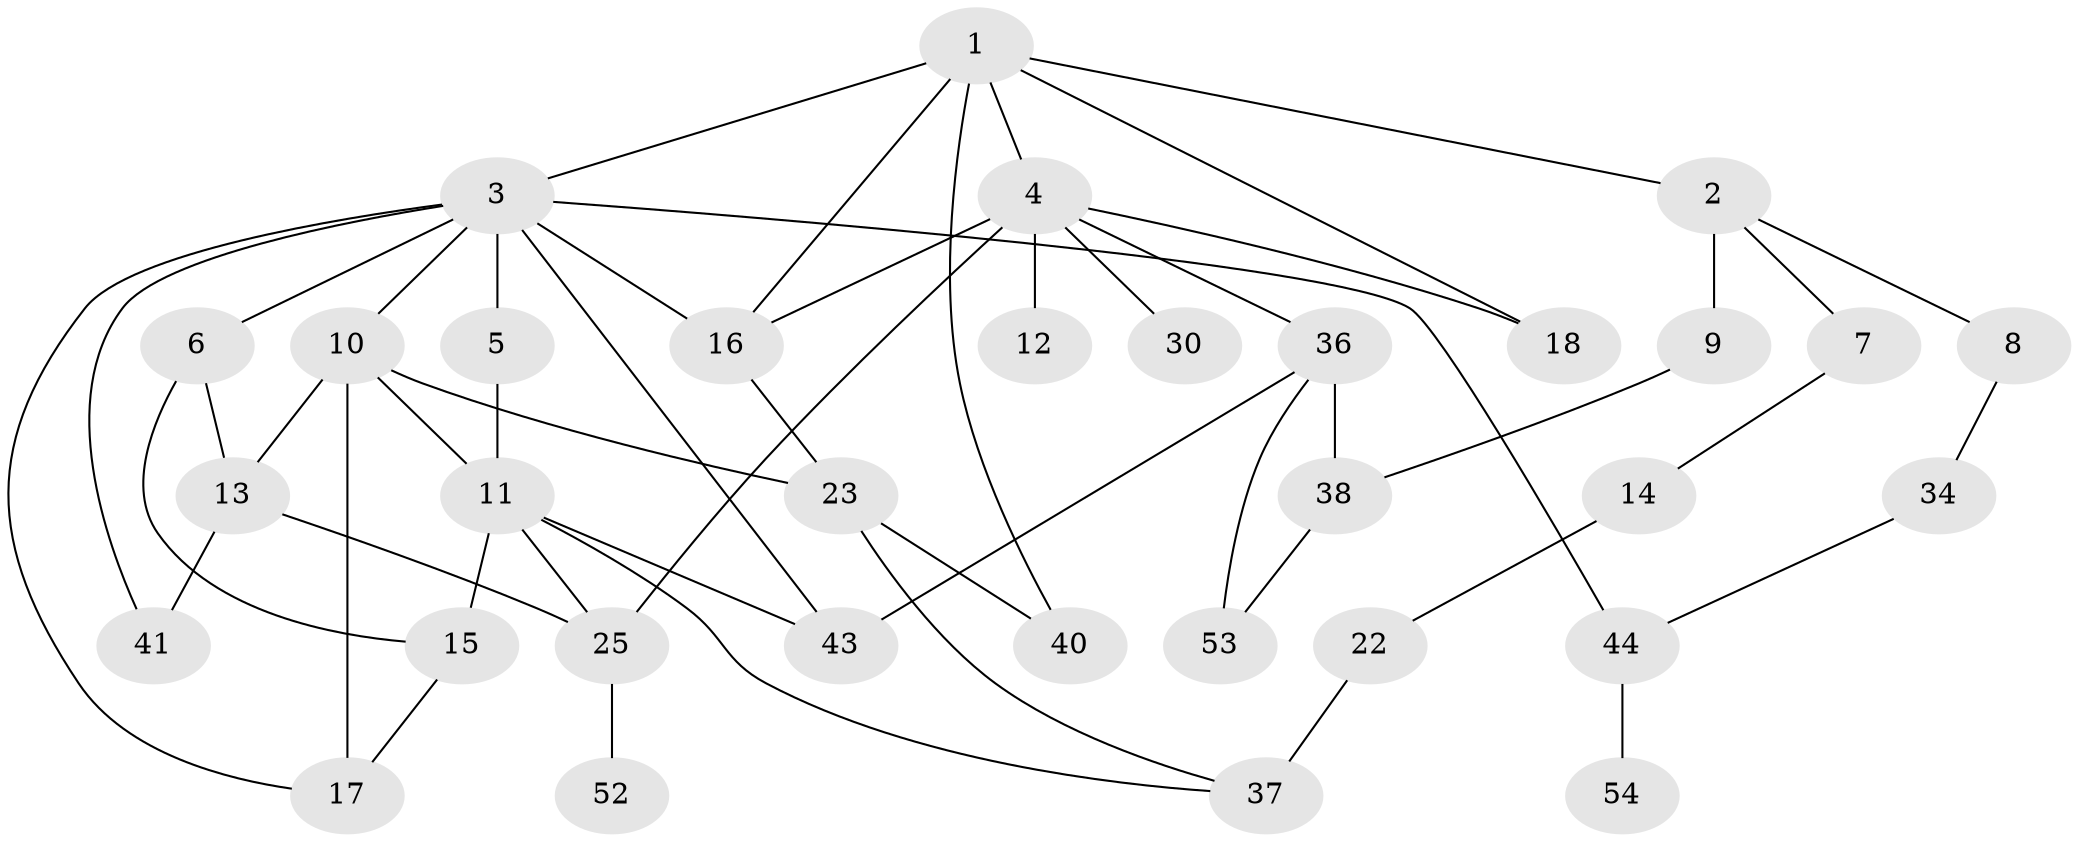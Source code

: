 // Generated by graph-tools (version 1.1) at 2025/51/02/27/25 19:51:39]
// undirected, 33 vertices, 52 edges
graph export_dot {
graph [start="1"]
  node [color=gray90,style=filled];
  1 [super="+28"];
  2 [super="+32"];
  3 [super="+39"];
  4 [super="+21"];
  5 [super="+20"];
  6 [super="+51"];
  7;
  8 [super="+27"];
  9 [super="+24"];
  10;
  11 [super="+31"];
  12;
  13 [super="+26"];
  14 [super="+55"];
  15 [super="+19"];
  16 [super="+33"];
  17 [super="+56"];
  18;
  22 [super="+48"];
  23 [super="+35"];
  25 [super="+29"];
  30;
  34;
  36 [super="+47"];
  37 [super="+46"];
  38 [super="+57"];
  40 [super="+42"];
  41 [super="+50"];
  43 [super="+45"];
  44 [super="+49"];
  52;
  53;
  54;
  1 -- 2;
  1 -- 3;
  1 -- 4;
  1 -- 18;
  1 -- 16;
  1 -- 40;
  2 -- 7;
  2 -- 8;
  2 -- 9 [weight=2];
  3 -- 5;
  3 -- 6;
  3 -- 10;
  3 -- 16;
  3 -- 17;
  3 -- 43;
  3 -- 41;
  3 -- 44;
  4 -- 12;
  4 -- 18;
  4 -- 36;
  4 -- 16;
  4 -- 30;
  4 -- 25;
  5 -- 11;
  6 -- 15;
  6 -- 13;
  7 -- 14;
  8 -- 34;
  9 -- 38;
  10 -- 11;
  10 -- 13;
  10 -- 23;
  10 -- 17 [weight=2];
  11 -- 37;
  11 -- 25;
  11 -- 15;
  11 -- 43;
  13 -- 25;
  13 -- 41;
  14 -- 22;
  15 -- 17;
  16 -- 23;
  22 -- 37 [weight=2];
  23 -- 40;
  23 -- 37;
  25 -- 52;
  34 -- 44;
  36 -- 53;
  36 -- 43;
  36 -- 38;
  38 -- 53;
  44 -- 54;
}
